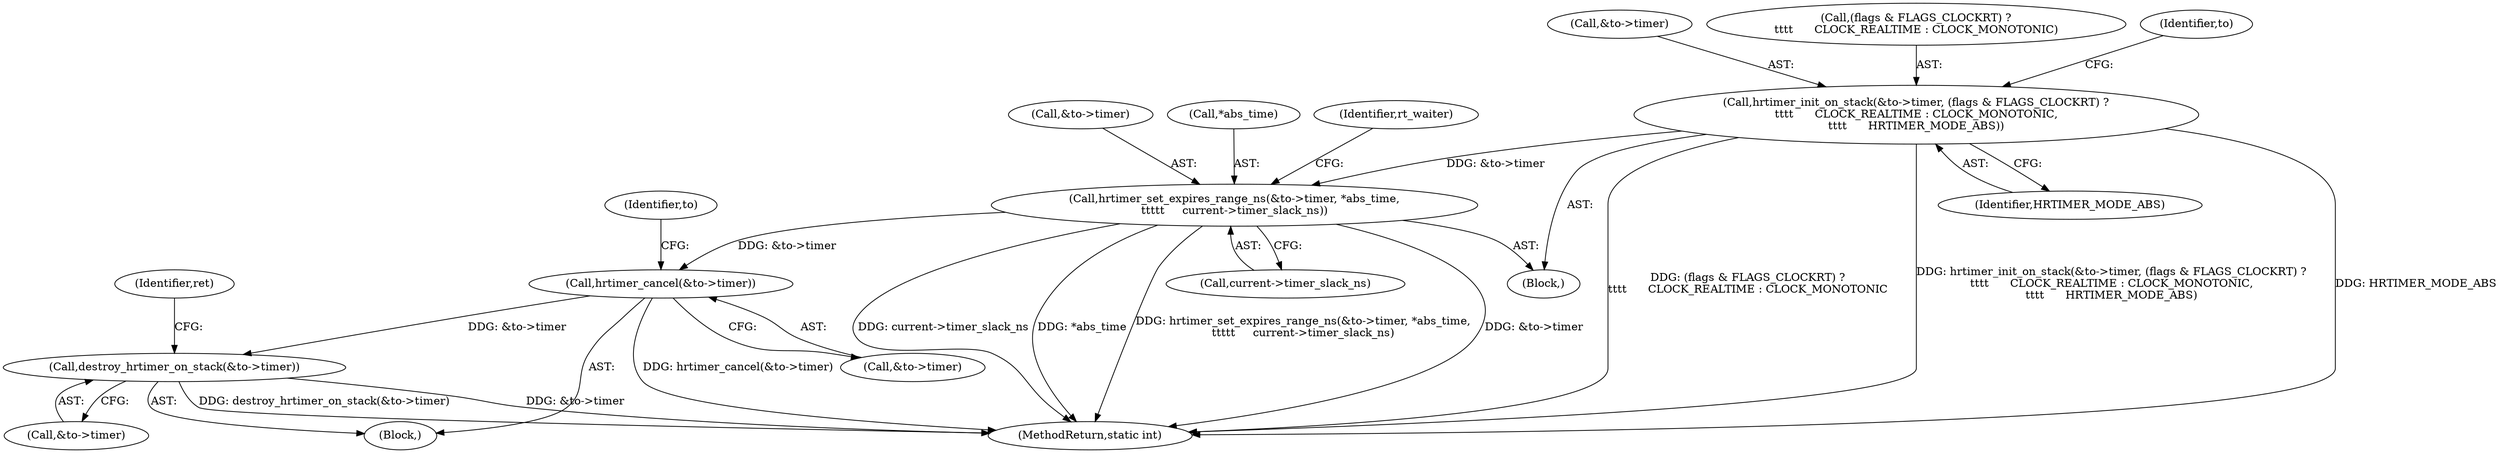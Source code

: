 digraph "0_linux_6f7b0a2a5c0fb03be7c25bd1745baa50582348ef@pointer" {
"1000397" [label="(Call,destroy_hrtimer_on_stack(&to->timer))"];
"1000392" [label="(Call,hrtimer_cancel(&to->timer))"];
"1000176" [label="(Call,hrtimer_set_expires_range_ns(&to->timer, *abs_time,\n\t\t\t\t\t     current->timer_slack_ns))"];
"1000161" [label="(Call,hrtimer_init_on_stack(&to->timer, (flags & FLAGS_CLOCKRT) ?\n\t\t\t\t      CLOCK_REALTIME : CLOCK_MONOTONIC,\n\t\t\t\t      HRTIMER_MODE_ABS))"];
"1000172" [label="(Identifier,HRTIMER_MODE_ABS)"];
"1000392" [label="(Call,hrtimer_cancel(&to->timer))"];
"1000188" [label="(Identifier,rt_waiter)"];
"1000162" [label="(Call,&to->timer)"];
"1000183" [label="(Call,current->timer_slack_ns)"];
"1000397" [label="(Call,destroy_hrtimer_on_stack(&to->timer))"];
"1000398" [label="(Call,&to->timer)"];
"1000177" [label="(Call,&to->timer)"];
"1000391" [label="(Block,)"];
"1000393" [label="(Call,&to->timer)"];
"1000181" [label="(Call,*abs_time)"];
"1000403" [label="(Identifier,ret)"];
"1000400" [label="(Identifier,to)"];
"1000166" [label="(Call,(flags & FLAGS_CLOCKRT) ?\n\t\t\t\t      CLOCK_REALTIME : CLOCK_MONOTONIC)"];
"1000174" [label="(Identifier,to)"];
"1000161" [label="(Call,hrtimer_init_on_stack(&to->timer, (flags & FLAGS_CLOCKRT) ?\n\t\t\t\t      CLOCK_REALTIME : CLOCK_MONOTONIC,\n\t\t\t\t      HRTIMER_MODE_ABS))"];
"1000156" [label="(Block,)"];
"1000176" [label="(Call,hrtimer_set_expires_range_ns(&to->timer, *abs_time,\n\t\t\t\t\t     current->timer_slack_ns))"];
"1000404" [label="(MethodReturn,static int)"];
"1000397" -> "1000391"  [label="AST: "];
"1000397" -> "1000398"  [label="CFG: "];
"1000398" -> "1000397"  [label="AST: "];
"1000403" -> "1000397"  [label="CFG: "];
"1000397" -> "1000404"  [label="DDG: destroy_hrtimer_on_stack(&to->timer)"];
"1000397" -> "1000404"  [label="DDG: &to->timer"];
"1000392" -> "1000397"  [label="DDG: &to->timer"];
"1000392" -> "1000391"  [label="AST: "];
"1000392" -> "1000393"  [label="CFG: "];
"1000393" -> "1000392"  [label="AST: "];
"1000400" -> "1000392"  [label="CFG: "];
"1000392" -> "1000404"  [label="DDG: hrtimer_cancel(&to->timer)"];
"1000176" -> "1000392"  [label="DDG: &to->timer"];
"1000176" -> "1000156"  [label="AST: "];
"1000176" -> "1000183"  [label="CFG: "];
"1000177" -> "1000176"  [label="AST: "];
"1000181" -> "1000176"  [label="AST: "];
"1000183" -> "1000176"  [label="AST: "];
"1000188" -> "1000176"  [label="CFG: "];
"1000176" -> "1000404"  [label="DDG: *abs_time"];
"1000176" -> "1000404"  [label="DDG: hrtimer_set_expires_range_ns(&to->timer, *abs_time,\n\t\t\t\t\t     current->timer_slack_ns)"];
"1000176" -> "1000404"  [label="DDG: &to->timer"];
"1000176" -> "1000404"  [label="DDG: current->timer_slack_ns"];
"1000161" -> "1000176"  [label="DDG: &to->timer"];
"1000161" -> "1000156"  [label="AST: "];
"1000161" -> "1000172"  [label="CFG: "];
"1000162" -> "1000161"  [label="AST: "];
"1000166" -> "1000161"  [label="AST: "];
"1000172" -> "1000161"  [label="AST: "];
"1000174" -> "1000161"  [label="CFG: "];
"1000161" -> "1000404"  [label="DDG: HRTIMER_MODE_ABS"];
"1000161" -> "1000404"  [label="DDG: (flags & FLAGS_CLOCKRT) ?\n\t\t\t\t      CLOCK_REALTIME : CLOCK_MONOTONIC"];
"1000161" -> "1000404"  [label="DDG: hrtimer_init_on_stack(&to->timer, (flags & FLAGS_CLOCKRT) ?\n\t\t\t\t      CLOCK_REALTIME : CLOCK_MONOTONIC,\n\t\t\t\t      HRTIMER_MODE_ABS)"];
}
